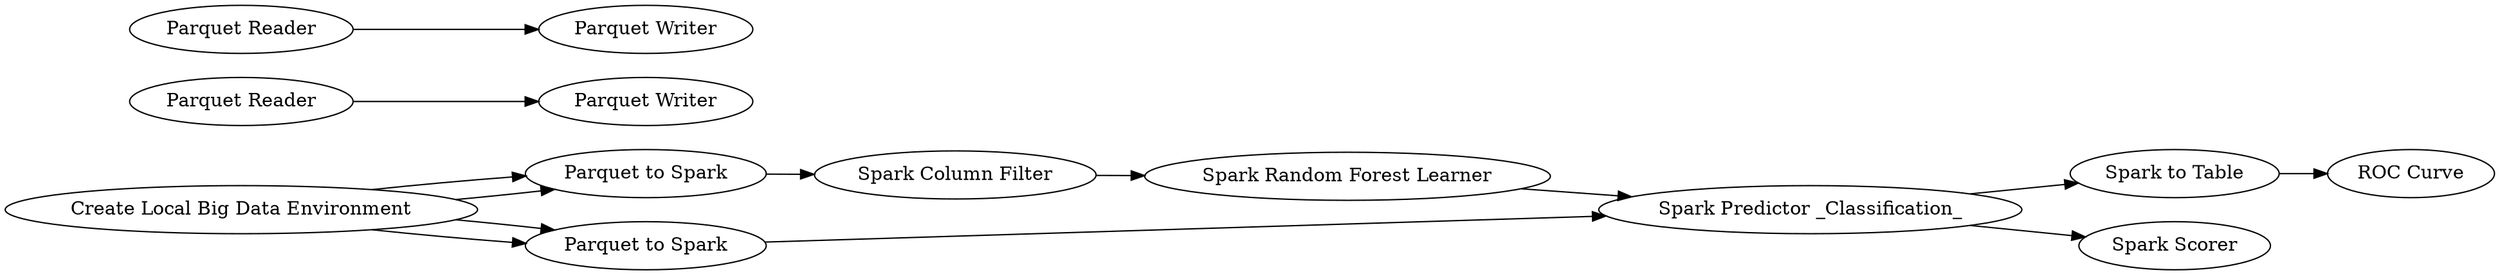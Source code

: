 digraph {
	67 [label="Parquet to Spark"]
	68 [label="Create Local Big Data Environment"]
	69 [label="Parquet to Spark"]
	70 [label="Spark Column Filter"]
	71 [label="Spark Random Forest Learner"]
	72 [label="Spark Predictor _Classification_"]
	73 [label="Spark to Table"]
	74 [label="ROC Curve"]
	75 [label="Spark Scorer"]
	76 [label="Parquet Writer"]
	79 [label="Parquet Writer"]
	80 [label="Parquet Reader"]
	81 [label="Parquet Reader"]
	80 -> 76
	81 -> 79
	67 -> 70
	68 -> 69
	68 -> 69
	68 -> 67
	68 -> 67
	69 -> 72
	70 -> 71
	71 -> 72
	72 -> 73
	72 -> 75
	73 -> 74
	rankdir=LR
}
